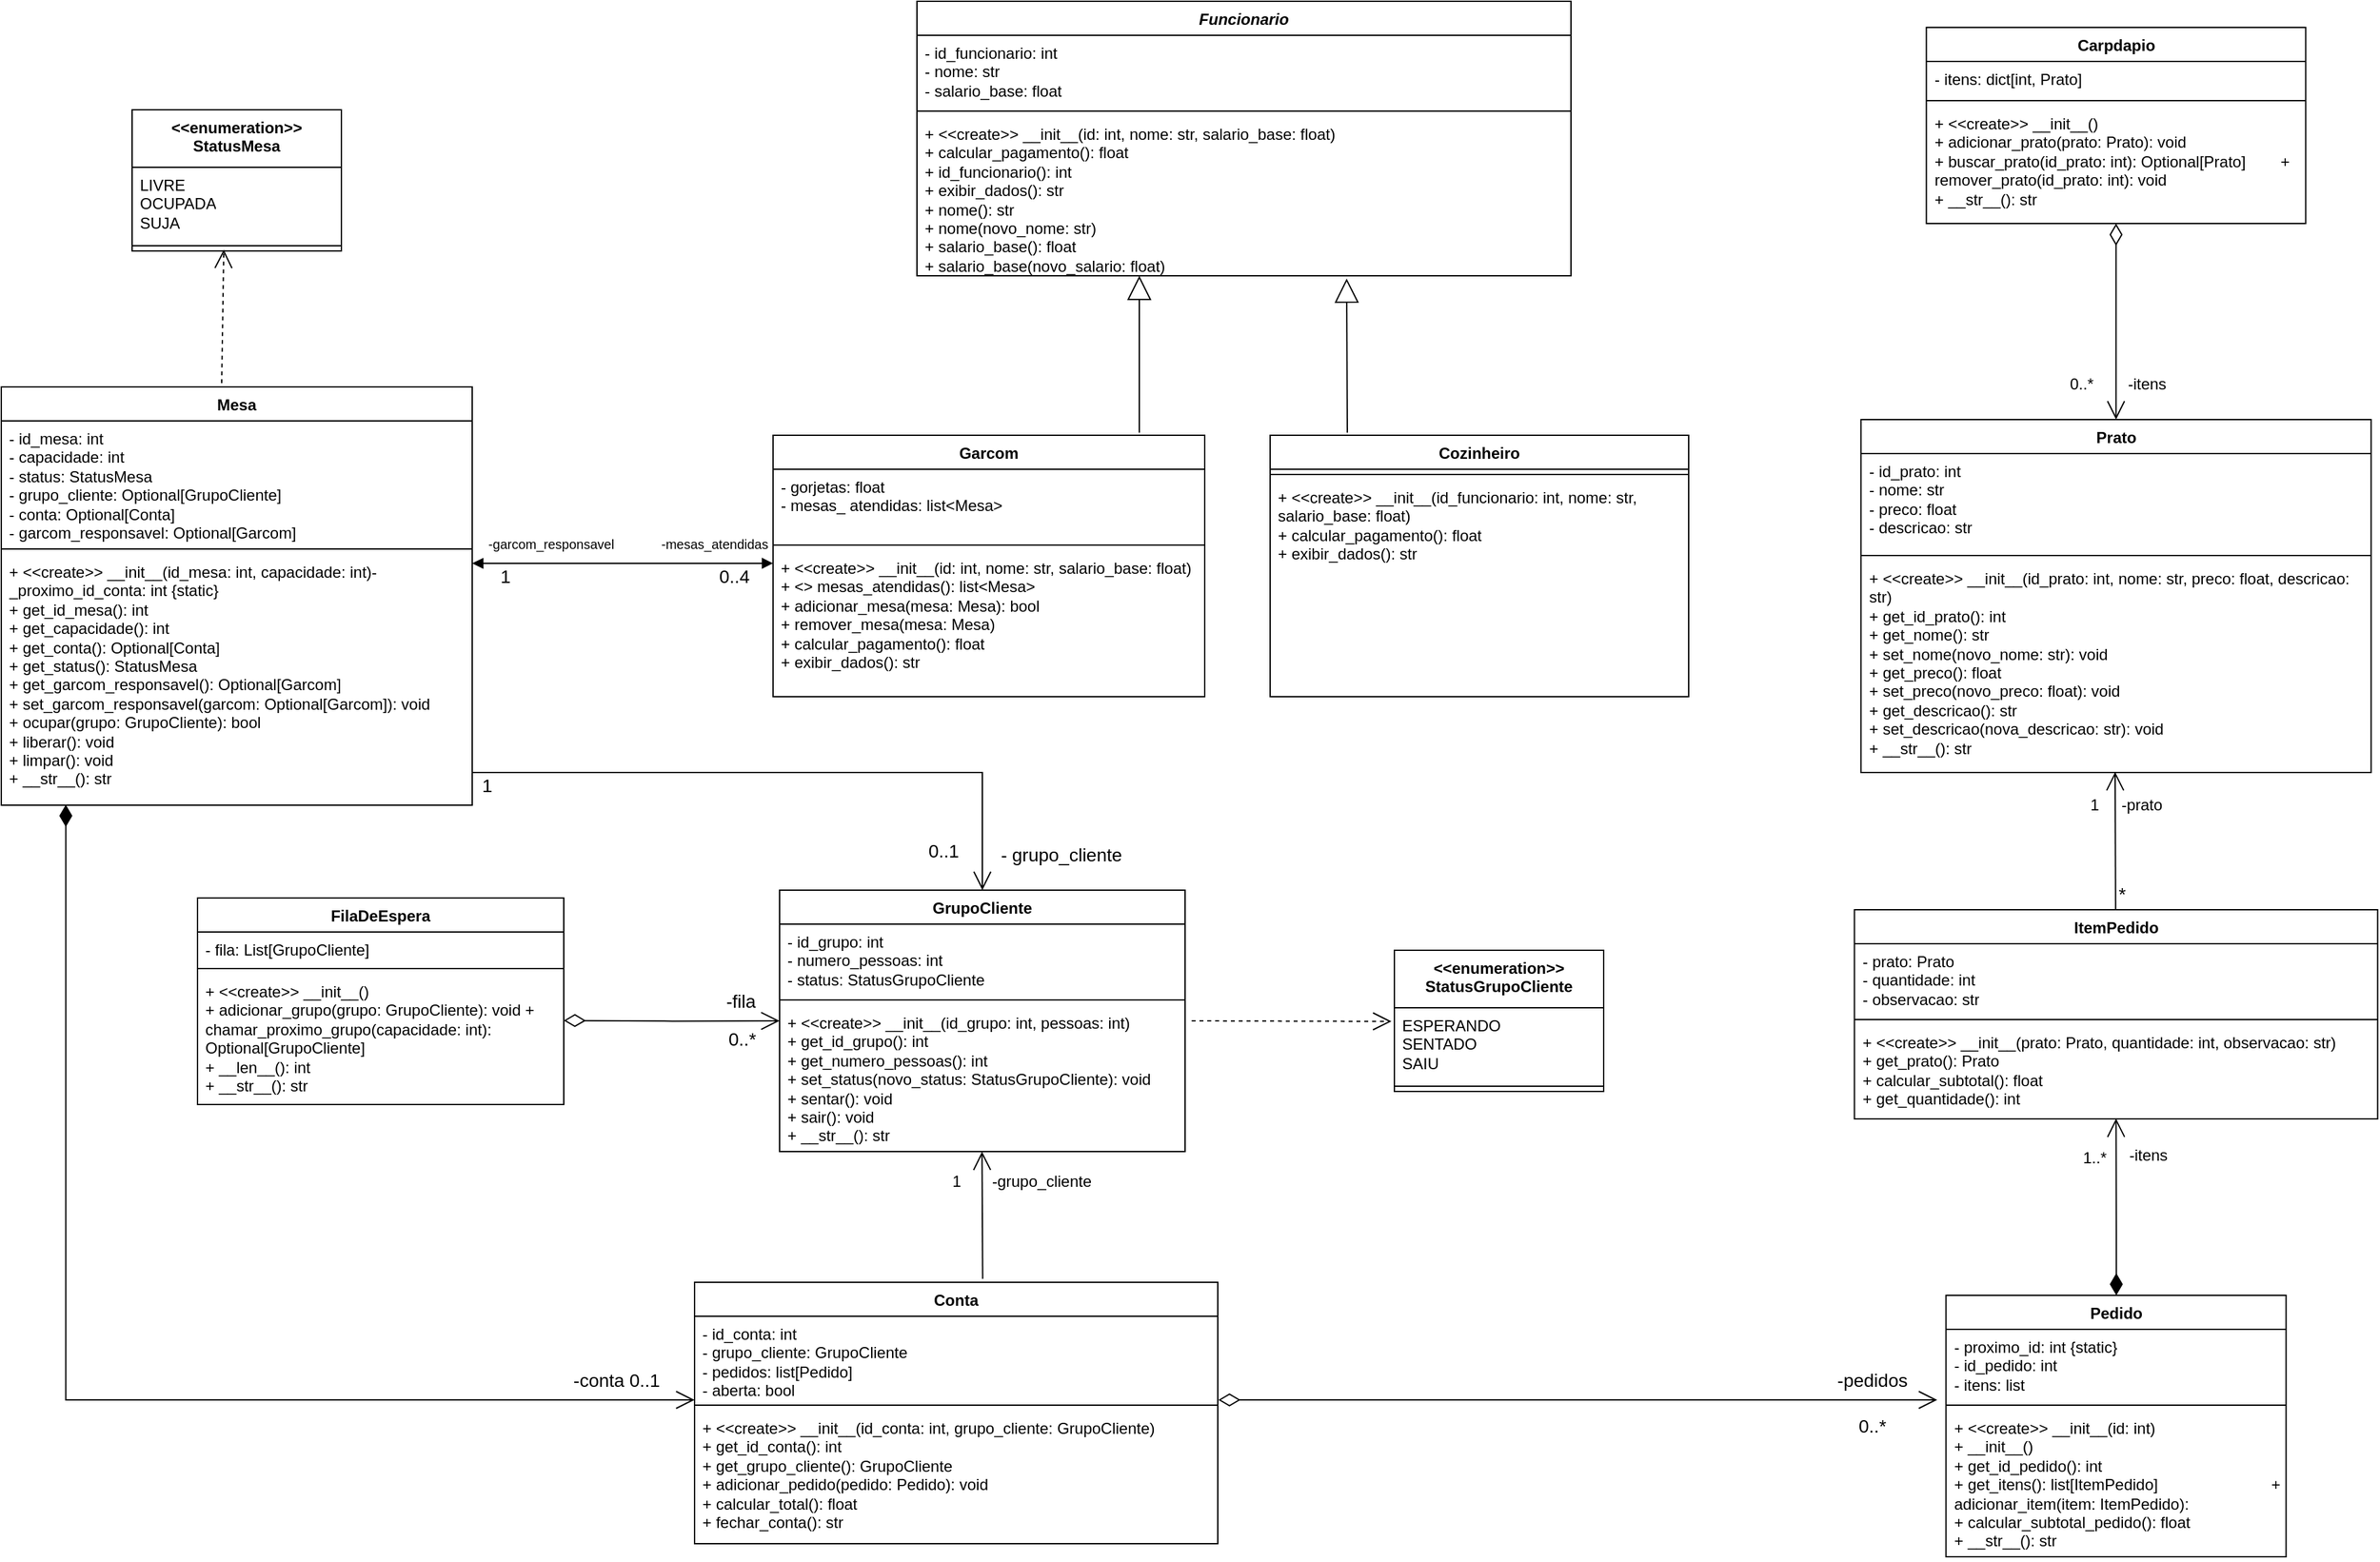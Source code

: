<mxfile version="28.2.2">
  <diagram name="Page-1" id="ksgq_e21O0RgzJ2246ls">
    <mxGraphModel grid="1" page="1" gridSize="10" guides="1" tooltips="1" connect="1" arrows="1" fold="1" pageScale="1" pageWidth="850" pageHeight="1100" math="0" shadow="0">
      <root>
        <mxCell id="0" />
        <mxCell id="1" parent="0" />
        <mxCell id="3e57D6IeS3Btrj79OkyP-5" value="Garcom" style="swimlane;fontStyle=1;align=center;verticalAlign=top;childLayout=stackLayout;horizontal=1;startSize=26;horizontalStack=0;resizeParent=1;resizeParentMax=0;resizeLast=0;collapsible=1;marginBottom=0;whiteSpace=wrap;html=1;" vertex="1" parent="1">
          <mxGeometry x="-220" y="-38" width="330" height="200" as="geometry" />
        </mxCell>
        <mxCell id="3e57D6IeS3Btrj79OkyP-6" value="&lt;div&gt;- gorjetas: float&lt;/div&gt;&lt;div&gt;- mesas_ atendidas: list&amp;lt;Mesa&amp;gt;&lt;/div&gt;" style="text;strokeColor=none;fillColor=none;align=left;verticalAlign=top;spacingLeft=4;spacingRight=4;overflow=hidden;rotatable=0;points=[[0,0.5],[1,0.5]];portConstraint=eastwest;whiteSpace=wrap;html=1;" vertex="1" parent="3e57D6IeS3Btrj79OkyP-5">
          <mxGeometry y="26" width="330" height="54" as="geometry" />
        </mxCell>
        <mxCell id="3e57D6IeS3Btrj79OkyP-7" value="" style="line;strokeWidth=1;fillColor=none;align=left;verticalAlign=middle;spacingTop=-1;spacingLeft=3;spacingRight=3;rotatable=0;labelPosition=right;points=[];portConstraint=eastwest;strokeColor=inherit;" vertex="1" parent="3e57D6IeS3Btrj79OkyP-5">
          <mxGeometry y="80" width="330" height="8" as="geometry" />
        </mxCell>
        <mxCell id="3e57D6IeS3Btrj79OkyP-8" value="&lt;div&gt;+ &amp;lt;&amp;lt;create&amp;gt;&amp;gt; __init__(id: int, nome: str, salario_base: float)&lt;/div&gt;&lt;div&gt;+ &amp;lt;&amp;gt; mesas_atendidas(): list&amp;lt;Mesa&amp;gt;&lt;/div&gt;&lt;div&gt;+ adicionar_mesa(mesa: Mesa): bool&lt;/div&gt;&lt;div&gt;+ remover_mesa(mesa: Mesa)&lt;/div&gt;&lt;div&gt;+ calcular_pagamento(): float&amp;nbsp;&lt;/div&gt;&lt;div&gt;+ exibir_dados(): str&lt;/div&gt;&lt;div&gt;&lt;br&gt;&lt;br&gt;&lt;/div&gt;" style="text;strokeColor=none;fillColor=none;align=left;verticalAlign=top;spacingLeft=4;spacingRight=4;overflow=hidden;rotatable=0;points=[[0,0.5],[1,0.5]];portConstraint=eastwest;whiteSpace=wrap;html=1;" vertex="1" parent="3e57D6IeS3Btrj79OkyP-5">
          <mxGeometry y="88" width="330" height="112" as="geometry" />
        </mxCell>
        <mxCell id="3e57D6IeS3Btrj79OkyP-25" value="ItemPedido" style="swimlane;fontStyle=1;align=center;verticalAlign=top;childLayout=stackLayout;horizontal=1;startSize=26;horizontalStack=0;resizeParent=1;resizeParentMax=0;resizeLast=0;collapsible=1;marginBottom=0;whiteSpace=wrap;html=1;" vertex="1" parent="1">
          <mxGeometry x="606.71" y="325" width="400" height="160" as="geometry" />
        </mxCell>
        <mxCell id="3e57D6IeS3Btrj79OkyP-26" value="&lt;div&gt;- prato: Prato&lt;/div&gt;&lt;div&gt;- quantidade: int&lt;/div&gt;&lt;div&gt;- observacao: str&lt;/div&gt;" style="text;strokeColor=none;fillColor=none;align=left;verticalAlign=top;spacingLeft=4;spacingRight=4;overflow=hidden;rotatable=0;points=[[0,0.5],[1,0.5]];portConstraint=eastwest;whiteSpace=wrap;html=1;" vertex="1" parent="3e57D6IeS3Btrj79OkyP-25">
          <mxGeometry y="26" width="400" height="54" as="geometry" />
        </mxCell>
        <mxCell id="3e57D6IeS3Btrj79OkyP-27" value="" style="line;strokeWidth=1;fillColor=none;align=left;verticalAlign=middle;spacingTop=-1;spacingLeft=3;spacingRight=3;rotatable=0;labelPosition=right;points=[];portConstraint=eastwest;strokeColor=inherit;" vertex="1" parent="3e57D6IeS3Btrj79OkyP-25">
          <mxGeometry y="80" width="400" height="8" as="geometry" />
        </mxCell>
        <mxCell id="3e57D6IeS3Btrj79OkyP-28" value="&lt;div&gt;+ &amp;lt;&amp;lt;create&amp;gt;&amp;gt; __init__(prato: Prato, quantidade: int, observacao: str)&lt;/div&gt;&lt;div&gt;+ get_prato(): Prato&amp;nbsp;&lt;/div&gt;&lt;div&gt;+ calcular_subtotal(): float&amp;nbsp;&lt;/div&gt;&lt;div&gt;+ get_quantidade(): int&amp;nbsp;&lt;/div&gt;" style="text;strokeColor=none;fillColor=none;align=left;verticalAlign=top;spacingLeft=4;spacingRight=4;overflow=hidden;rotatable=0;points=[[0,0.5],[1,0.5]];portConstraint=eastwest;whiteSpace=wrap;html=1;" vertex="1" parent="3e57D6IeS3Btrj79OkyP-25">
          <mxGeometry y="88" width="400" height="72" as="geometry" />
        </mxCell>
        <mxCell id="3e57D6IeS3Btrj79OkyP-38" value="Mesa" style="swimlane;fontStyle=1;align=center;verticalAlign=top;childLayout=stackLayout;horizontal=1;startSize=26;horizontalStack=0;resizeParent=1;resizeParentMax=0;resizeLast=0;collapsible=1;marginBottom=0;whiteSpace=wrap;html=1;" vertex="1" parent="1">
          <mxGeometry x="-810" y="-75" width="360" height="320" as="geometry" />
        </mxCell>
        <mxCell id="3e57D6IeS3Btrj79OkyP-39" value="&lt;div&gt;- id_mesa: int&amp;nbsp; &amp;nbsp; &amp;nbsp; &amp;nbsp; &amp;nbsp; &amp;nbsp; &amp;nbsp; &amp;nbsp; &amp;nbsp; &amp;nbsp; &amp;nbsp; &amp;nbsp; &amp;nbsp; &amp;nbsp; &amp;nbsp; &amp;nbsp; &amp;nbsp; &amp;nbsp; &amp;nbsp; &amp;nbsp; &amp;nbsp; &amp;nbsp;&lt;/div&gt;&lt;div&gt;- capacidade: int&lt;/div&gt;&lt;div&gt;- status: StatusMesa&lt;/div&gt;&lt;div&gt;- grupo_cliente: Optional[GrupoCliente]&lt;/div&gt;&lt;div&gt;- conta: Optional[Conta]&lt;/div&gt;&lt;div&gt;- garcom_responsavel: Optional[Garcom]&lt;/div&gt;" style="text;strokeColor=none;fillColor=none;align=left;verticalAlign=top;spacingLeft=4;spacingRight=4;overflow=hidden;rotatable=0;points=[[0,0.5],[1,0.5]];portConstraint=eastwest;whiteSpace=wrap;html=1;" vertex="1" parent="3e57D6IeS3Btrj79OkyP-38">
          <mxGeometry y="26" width="360" height="94" as="geometry" />
        </mxCell>
        <mxCell id="3e57D6IeS3Btrj79OkyP-40" value="" style="line;strokeWidth=1;fillColor=none;align=left;verticalAlign=middle;spacingTop=-1;spacingLeft=3;spacingRight=3;rotatable=0;labelPosition=right;points=[];portConstraint=eastwest;strokeColor=inherit;" vertex="1" parent="3e57D6IeS3Btrj79OkyP-38">
          <mxGeometry y="120" width="360" height="8" as="geometry" />
        </mxCell>
        <mxCell id="3e57D6IeS3Btrj79OkyP-41" value="&lt;div&gt;+ &amp;lt;&amp;lt;create&amp;gt;&amp;gt; __init__(id_mesa: int, capacidade: int)- _proximo_id_conta: int {static}&lt;/div&gt;+ get_id_mesa(): int&amp;nbsp; &amp;nbsp; &amp;nbsp; &amp;nbsp; &amp;nbsp; &amp;nbsp; &amp;nbsp; &amp;nbsp; &amp;nbsp; &amp;nbsp; &amp;nbsp; &amp;nbsp; &amp;nbsp; &amp;nbsp; &amp;nbsp; &amp;nbsp; &amp;nbsp; &amp;nbsp; &amp;nbsp; &amp;nbsp;&amp;nbsp;&lt;div&gt;+ get_capacidade(): int&amp;nbsp; &amp;nbsp; &amp;nbsp; &amp;nbsp; &amp;nbsp; &amp;nbsp; &amp;nbsp; &amp;nbsp; &amp;nbsp; &amp;nbsp; &amp;nbsp; &amp;nbsp; &amp;nbsp; &amp;nbsp; &amp;nbsp; &amp;nbsp; &amp;nbsp; &amp;nbsp; &amp;nbsp;&lt;/div&gt;&lt;div&gt;+ get_conta(): Optional[Conta]&amp;nbsp; &amp;nbsp; &amp;nbsp; &amp;nbsp; &amp;nbsp; &amp;nbsp; &amp;nbsp; &amp;nbsp; &amp;nbsp; &amp;nbsp; &amp;nbsp; &amp;nbsp; &amp;nbsp; &amp;nbsp; &amp;nbsp;&amp;nbsp;&lt;/div&gt;+ get_status(): StatusMesa&amp;nbsp; &amp;nbsp; &amp;nbsp; &amp;nbsp; &amp;nbsp; &amp;nbsp; &amp;nbsp; &amp;nbsp; &amp;nbsp; &amp;nbsp; &amp;nbsp; &amp;nbsp; &amp;nbsp; &amp;nbsp; &amp;nbsp; &amp;nbsp; &amp;nbsp;&amp;nbsp;&lt;br&gt;+ get_garcom_responsavel(): Optional[Garcom]&amp;nbsp; &amp;nbsp; &amp;nbsp; &amp;nbsp;&lt;br&gt;+ set_garcom_responsavel(garcom: Optional[Garcom]): void&amp;nbsp;&amp;nbsp;&lt;br&gt;+ ocupar(grupo: GrupoCliente): bool&amp;nbsp; &amp;nbsp; &amp;nbsp; &amp;nbsp; &amp;nbsp; &amp;nbsp; &amp;nbsp; &amp;nbsp; &amp;nbsp; &amp;nbsp; &amp;nbsp; &amp;nbsp; &amp;nbsp;&lt;br&gt;+ liberar(): void&amp;nbsp; &amp;nbsp; &amp;nbsp; &amp;nbsp; &amp;nbsp; &amp;nbsp; &amp;nbsp; &amp;nbsp; &amp;nbsp; &amp;nbsp; &amp;nbsp; &amp;nbsp; &amp;nbsp; &amp;nbsp; &amp;nbsp; &amp;nbsp; &amp;nbsp; &amp;nbsp; &amp;nbsp; &amp;nbsp; &amp;nbsp; &amp;nbsp;&lt;br&gt;+ limpar(): void&amp;nbsp; &amp;nbsp; &amp;nbsp; &amp;nbsp; &amp;nbsp; &amp;nbsp; &amp;nbsp; &amp;nbsp; &amp;nbsp; &amp;nbsp; &amp;nbsp; &amp;nbsp; &amp;nbsp; &amp;nbsp; &amp;nbsp; &amp;nbsp; &amp;nbsp; &amp;nbsp; &amp;nbsp; &amp;nbsp; &amp;nbsp; &amp;nbsp;&amp;nbsp;&lt;br&gt;+ __str__(): str &lt;div&gt;&lt;br&gt;&lt;/div&gt;" style="text;strokeColor=none;fillColor=none;align=left;verticalAlign=top;spacingLeft=4;spacingRight=4;overflow=hidden;rotatable=0;points=[[0,0.5],[1,0.5]];portConstraint=eastwest;whiteSpace=wrap;html=1;" vertex="1" parent="3e57D6IeS3Btrj79OkyP-38">
          <mxGeometry y="128" width="360" height="192" as="geometry" />
        </mxCell>
        <mxCell id="3e57D6IeS3Btrj79OkyP-42" value="Cozinheiro" style="swimlane;fontStyle=1;align=center;verticalAlign=top;childLayout=stackLayout;horizontal=1;startSize=26;horizontalStack=0;resizeParent=1;resizeParentMax=0;resizeLast=0;collapsible=1;marginBottom=0;whiteSpace=wrap;html=1;" vertex="1" parent="1">
          <mxGeometry x="160" y="-38" width="320" height="200" as="geometry" />
        </mxCell>
        <mxCell id="3e57D6IeS3Btrj79OkyP-44" value="" style="line;strokeWidth=1;fillColor=none;align=left;verticalAlign=middle;spacingTop=-1;spacingLeft=3;spacingRight=3;rotatable=0;labelPosition=right;points=[];portConstraint=eastwest;strokeColor=inherit;" vertex="1" parent="3e57D6IeS3Btrj79OkyP-42">
          <mxGeometry y="26" width="320" height="8" as="geometry" />
        </mxCell>
        <mxCell id="3e57D6IeS3Btrj79OkyP-45" value="&lt;div&gt;+ &amp;lt;&amp;lt;create&amp;gt;&amp;gt; __init__(id_funcionario: int, nome: str, salario_base: float)&lt;/div&gt;&lt;div&gt;+ calcular_pagamento(): float&lt;/div&gt;&lt;div&gt;+ exibir_dados(): str&lt;/div&gt;" style="text;strokeColor=none;fillColor=none;align=left;verticalAlign=top;spacingLeft=4;spacingRight=4;overflow=hidden;rotatable=0;points=[[0,0.5],[1,0.5]];portConstraint=eastwest;whiteSpace=wrap;html=1;" vertex="1" parent="3e57D6IeS3Btrj79OkyP-42">
          <mxGeometry y="34" width="320" height="166" as="geometry" />
        </mxCell>
        <mxCell id="3e57D6IeS3Btrj79OkyP-46" value="&lt;i&gt;Funcionario&lt;/i&gt;" style="swimlane;fontStyle=1;align=center;verticalAlign=top;childLayout=stackLayout;horizontal=1;startSize=26;horizontalStack=0;resizeParent=1;resizeParentMax=0;resizeLast=0;collapsible=1;marginBottom=0;whiteSpace=wrap;html=1;" vertex="1" parent="1">
          <mxGeometry x="-110" y="-370" width="500" height="210" as="geometry" />
        </mxCell>
        <mxCell id="3e57D6IeS3Btrj79OkyP-47" value="&lt;div&gt;- id_funcionario: int&lt;/div&gt;&lt;div&gt;- nome: str&lt;/div&gt;&lt;div&gt;- salario_base: float&lt;/div&gt;" style="text;strokeColor=none;fillColor=none;align=left;verticalAlign=top;spacingLeft=4;spacingRight=4;overflow=hidden;rotatable=0;points=[[0,0.5],[1,0.5]];portConstraint=eastwest;whiteSpace=wrap;html=1;" vertex="1" parent="3e57D6IeS3Btrj79OkyP-46">
          <mxGeometry y="26" width="500" height="54" as="geometry" />
        </mxCell>
        <mxCell id="3e57D6IeS3Btrj79OkyP-48" value="" style="line;strokeWidth=1;fillColor=none;align=left;verticalAlign=middle;spacingTop=-1;spacingLeft=3;spacingRight=3;rotatable=0;labelPosition=right;points=[];portConstraint=eastwest;strokeColor=inherit;" vertex="1" parent="3e57D6IeS3Btrj79OkyP-46">
          <mxGeometry y="80" width="500" height="8" as="geometry" />
        </mxCell>
        <mxCell id="3e57D6IeS3Btrj79OkyP-49" value="&lt;div&gt;+ &amp;lt;&amp;lt;create&amp;gt;&amp;gt; __init__(id: int, nome: str, salario_base: float)&lt;/div&gt;&lt;div&gt;+ calcular_pagamento(): float&lt;/div&gt;&lt;div&gt;+ id_funcionario(): int&lt;/div&gt;&lt;div&gt;+ exibir_dados(): str&lt;/div&gt;&lt;div&gt;+ nome(): str&lt;/div&gt;&lt;div&gt;+ nome(novo_nome: str)&lt;/div&gt;&lt;div&gt;+ salario_base(): float&lt;/div&gt;&lt;div&gt;+ salario_base(novo_salario: float)&lt;/div&gt;&lt;div&gt;&lt;br&gt;&lt;/div&gt;&lt;div&gt;&lt;br&gt;&lt;/div&gt;&lt;div&gt;&lt;br&gt;&lt;/div&gt;" style="text;strokeColor=none;fillColor=none;align=left;verticalAlign=top;spacingLeft=4;spacingRight=4;overflow=hidden;rotatable=0;points=[[0,0.5],[1,0.5]];portConstraint=eastwest;whiteSpace=wrap;html=1;" vertex="1" parent="3e57D6IeS3Btrj79OkyP-46">
          <mxGeometry y="88" width="500" height="122" as="geometry" />
        </mxCell>
        <mxCell id="3e57D6IeS3Btrj79OkyP-50" value="" style="endArrow=block;endSize=16;endFill=0;html=1;rounded=0;entryX=0.34;entryY=1;entryDx=0;entryDy=0;entryPerimeter=0;" edge="1" parent="1" target="3e57D6IeS3Btrj79OkyP-49">
          <mxGeometry width="160" relative="1" as="geometry">
            <mxPoint x="60" y="-40" as="sourcePoint" />
            <mxPoint x="180" y="-90" as="targetPoint" />
            <Array as="points" />
          </mxGeometry>
        </mxCell>
        <mxCell id="3e57D6IeS3Btrj79OkyP-52" value="" style="endArrow=block;endSize=16;endFill=0;html=1;rounded=0;entryX=0.657;entryY=1.017;entryDx=0;entryDy=0;entryPerimeter=0;" edge="1" parent="1" target="3e57D6IeS3Btrj79OkyP-49">
          <mxGeometry width="160" relative="1" as="geometry">
            <mxPoint x="219" y="-40" as="sourcePoint" />
            <mxPoint x="220" y="-150.0" as="targetPoint" />
          </mxGeometry>
        </mxCell>
        <mxCell id="ffVcCoAmGyAWJJrPgzNr-1" value="Carpdapio" style="swimlane;fontStyle=1;align=center;verticalAlign=top;childLayout=stackLayout;horizontal=1;startSize=26;horizontalStack=0;resizeParent=1;resizeParentMax=0;resizeLast=0;collapsible=1;marginBottom=0;whiteSpace=wrap;html=1;" vertex="1" parent="1">
          <mxGeometry x="661.71" y="-350" width="290" height="150" as="geometry" />
        </mxCell>
        <mxCell id="ffVcCoAmGyAWJJrPgzNr-2" value="-&amp;nbsp;itens: dict[int, Prato]" style="text;strokeColor=none;fillColor=none;align=left;verticalAlign=top;spacingLeft=4;spacingRight=4;overflow=hidden;rotatable=0;points=[[0,0.5],[1,0.5]];portConstraint=eastwest;whiteSpace=wrap;html=1;" vertex="1" parent="ffVcCoAmGyAWJJrPgzNr-1">
          <mxGeometry y="26" width="290" height="26" as="geometry" />
        </mxCell>
        <mxCell id="ffVcCoAmGyAWJJrPgzNr-3" value="" style="line;strokeWidth=1;fillColor=none;align=left;verticalAlign=middle;spacingTop=-1;spacingLeft=3;spacingRight=3;rotatable=0;labelPosition=right;points=[];portConstraint=eastwest;strokeColor=inherit;" vertex="1" parent="ffVcCoAmGyAWJJrPgzNr-1">
          <mxGeometry y="52" width="290" height="8" as="geometry" />
        </mxCell>
        <mxCell id="ffVcCoAmGyAWJJrPgzNr-4" value="&lt;div&gt;+ &amp;lt;&amp;lt;create&amp;gt;&amp;gt; __init__()&amp;nbsp;&lt;/div&gt;&lt;div&gt;+ adicionar_prato(prato: Prato): void&lt;/div&gt;&lt;div&gt;+ buscar_prato(id_prato: int): Optional[Prato]&amp;nbsp; &amp;nbsp; &amp;nbsp; &amp;nbsp; + remover_prato(id_prato: int): void&lt;/div&gt;&lt;div&gt;+ __str__(): str&lt;/div&gt;" style="text;strokeColor=none;fillColor=none;align=left;verticalAlign=top;spacingLeft=4;spacingRight=4;overflow=hidden;rotatable=0;points=[[0,0.5],[1,0.5]];portConstraint=eastwest;whiteSpace=wrap;html=1;" vertex="1" parent="ffVcCoAmGyAWJJrPgzNr-1">
          <mxGeometry y="60" width="290" height="90" as="geometry" />
        </mxCell>
        <mxCell id="c-ORk0PzQld6OX2D3ZMl-5" value="FilaDeEspera" style="swimlane;fontStyle=1;align=center;verticalAlign=top;childLayout=stackLayout;horizontal=1;startSize=26;horizontalStack=0;resizeParent=1;resizeParentMax=0;resizeLast=0;collapsible=1;marginBottom=0;whiteSpace=wrap;html=1;" vertex="1" parent="1">
          <mxGeometry x="-660" y="316" width="280" height="158" as="geometry" />
        </mxCell>
        <mxCell id="c-ORk0PzQld6OX2D3ZMl-6" value="&lt;div&gt;-&amp;nbsp;fila: List[GrupoCliente]&lt;/div&gt;" style="text;strokeColor=none;fillColor=none;align=left;verticalAlign=top;spacingLeft=4;spacingRight=4;overflow=hidden;rotatable=0;points=[[0,0.5],[1,0.5]];portConstraint=eastwest;whiteSpace=wrap;html=1;" vertex="1" parent="c-ORk0PzQld6OX2D3ZMl-5">
          <mxGeometry y="26" width="280" height="24" as="geometry" />
        </mxCell>
        <mxCell id="c-ORk0PzQld6OX2D3ZMl-7" value="" style="line;strokeWidth=1;fillColor=none;align=left;verticalAlign=middle;spacingTop=-1;spacingLeft=3;spacingRight=3;rotatable=0;labelPosition=right;points=[];portConstraint=eastwest;strokeColor=inherit;" vertex="1" parent="c-ORk0PzQld6OX2D3ZMl-5">
          <mxGeometry y="50" width="280" height="8" as="geometry" />
        </mxCell>
        <mxCell id="c-ORk0PzQld6OX2D3ZMl-8" value="&lt;div&gt;+ &amp;lt;&amp;lt;create&amp;gt;&amp;gt; __init__()&amp;nbsp;&lt;/div&gt;&lt;div&gt;+ adicionar_grupo(grupo: GrupoCliente): void + chamar_proximo_grupo(capacidade: int): Optional[GrupoCliente]&lt;/div&gt;&lt;div&gt;+ __len__(): int&lt;/div&gt;&lt;div&gt;+ __str__(): str&lt;/div&gt;" style="text;strokeColor=none;fillColor=none;align=left;verticalAlign=top;spacingLeft=4;spacingRight=4;overflow=hidden;rotatable=0;points=[[0,0.5],[1,0.5]];portConstraint=eastwest;whiteSpace=wrap;html=1;" vertex="1" parent="c-ORk0PzQld6OX2D3ZMl-5">
          <mxGeometry y="58" width="280" height="100" as="geometry" />
        </mxCell>
        <mxCell id="c-ORk0PzQld6OX2D3ZMl-10" value="&lt;div&gt;Prato&lt;/div&gt;&lt;div&gt;&lt;br&gt;&lt;/div&gt;" style="swimlane;fontStyle=1;align=center;verticalAlign=top;childLayout=stackLayout;horizontal=1;startSize=26;horizontalStack=0;resizeParent=1;resizeParentMax=0;resizeLast=0;collapsible=1;marginBottom=0;whiteSpace=wrap;html=1;" vertex="1" parent="1">
          <mxGeometry x="611.71" y="-50" width="390" height="270" as="geometry" />
        </mxCell>
        <mxCell id="c-ORk0PzQld6OX2D3ZMl-11" value="- id_prato: int&lt;br/&gt;- nome: str&lt;br/&gt;- preco: float&lt;br/&gt;- descricao: str" style="text;strokeColor=none;fillColor=none;align=left;verticalAlign=top;spacingLeft=4;spacingRight=4;overflow=hidden;rotatable=0;points=[[0,0.5],[1,0.5]];portConstraint=eastwest;whiteSpace=wrap;html=1;" vertex="1" parent="c-ORk0PzQld6OX2D3ZMl-10">
          <mxGeometry y="26" width="390" height="74" as="geometry" />
        </mxCell>
        <mxCell id="c-ORk0PzQld6OX2D3ZMl-12" value="" style="line;strokeWidth=1;fillColor=none;align=left;verticalAlign=middle;spacingTop=-1;spacingLeft=3;spacingRight=3;rotatable=0;labelPosition=right;points=[];portConstraint=eastwest;strokeColor=inherit;" vertex="1" parent="c-ORk0PzQld6OX2D3ZMl-10">
          <mxGeometry y="100" width="390" height="8" as="geometry" />
        </mxCell>
        <mxCell id="c-ORk0PzQld6OX2D3ZMl-13" value="&lt;div&gt;+ &amp;lt;&amp;lt;create&amp;gt;&amp;gt; __init__(id_prato: int, nome: str, preco: float, descricao: str)&lt;/div&gt;&lt;div&gt;+&amp;nbsp;get_id_prato(): int&lt;/div&gt;+ get_nome(): str&lt;br&gt;+ set_nome(novo_nome: str): void&lt;br&gt;+ get_preco(): float&lt;br&gt;&lt;div&gt;+ set_preco(novo_preco: float): void&lt;/div&gt;&lt;div&gt;+ get_descricao(): str&lt;/div&gt;&lt;div&gt;+ set_descricao(nova_descricao: str): void&lt;/div&gt;&lt;div&gt;+ __str__(): str&lt;/div&gt;&lt;div&gt;&lt;br&gt;&lt;/div&gt;" style="text;strokeColor=none;fillColor=none;align=left;verticalAlign=top;spacingLeft=4;spacingRight=4;overflow=hidden;rotatable=0;points=[[0,0.5],[1,0.5]];portConstraint=eastwest;whiteSpace=wrap;html=1;" vertex="1" parent="c-ORk0PzQld6OX2D3ZMl-10">
          <mxGeometry y="108" width="390" height="162" as="geometry" />
        </mxCell>
        <mxCell id="c-ORk0PzQld6OX2D3ZMl-15" value="" style="endArrow=block;startArrow=block;endFill=1;startFill=1;html=1;rounded=0;exitX=1;exitY=0.12;exitDx=0;exitDy=0;exitPerimeter=0;entryX=0;entryY=0.089;entryDx=0;entryDy=0;entryPerimeter=0;" edge="1" parent="1" target="3e57D6IeS3Btrj79OkyP-8">
          <mxGeometry width="160" relative="1" as="geometry">
            <mxPoint x="-450.0" y="60.0" as="sourcePoint" />
            <mxPoint x="-222.31" y="78.16" as="targetPoint" />
          </mxGeometry>
        </mxCell>
        <mxCell id="c-ORk0PzQld6OX2D3ZMl-16" value="&lt;font style=&quot;font-size: 14px;&quot;&gt;0..4&lt;/font&gt;" style="edgeLabel;html=1;align=center;verticalAlign=middle;resizable=0;points=[];" connectable="0" vertex="1" parent="c-ORk0PzQld6OX2D3ZMl-15">
          <mxGeometry x="-0.751" y="-4" relative="1" as="geometry">
            <mxPoint x="171" y="6" as="offset" />
          </mxGeometry>
        </mxCell>
        <mxCell id="zmYv8G04ew4jA6_hHIKC-37" value="&lt;font style=&quot;font-size: 14px;&quot;&gt;1&lt;/font&gt;" style="edgeLabel;html=1;align=center;verticalAlign=middle;resizable=0;points=[];" connectable="0" vertex="1" parent="c-ORk0PzQld6OX2D3ZMl-15">
          <mxGeometry x="-0.793" y="1" relative="1" as="geometry">
            <mxPoint x="1" y="11" as="offset" />
          </mxGeometry>
        </mxCell>
        <mxCell id="c-ORk0PzQld6OX2D3ZMl-19" value="GrupoCliente" style="swimlane;fontStyle=1;align=center;verticalAlign=top;childLayout=stackLayout;horizontal=1;startSize=26;horizontalStack=0;resizeParent=1;resizeParentMax=0;resizeLast=0;collapsible=1;marginBottom=0;whiteSpace=wrap;html=1;" vertex="1" parent="1">
          <mxGeometry x="-215" y="310" width="310" height="200" as="geometry" />
        </mxCell>
        <mxCell id="c-ORk0PzQld6OX2D3ZMl-20" value="&lt;div&gt;- id_grupo: int&amp;nbsp;&lt;/div&gt;&lt;div&gt;- numero_pessoas: int&lt;br&gt;- status: StatusGrupoCliente&lt;/div&gt;" style="text;strokeColor=none;fillColor=none;align=left;verticalAlign=top;spacingLeft=4;spacingRight=4;overflow=hidden;rotatable=0;points=[[0,0.5],[1,0.5]];portConstraint=eastwest;whiteSpace=wrap;html=1;" vertex="1" parent="c-ORk0PzQld6OX2D3ZMl-19">
          <mxGeometry y="26" width="310" height="54" as="geometry" />
        </mxCell>
        <mxCell id="c-ORk0PzQld6OX2D3ZMl-21" value="" style="line;strokeWidth=1;fillColor=none;align=left;verticalAlign=middle;spacingTop=-1;spacingLeft=3;spacingRight=3;rotatable=0;labelPosition=right;points=[];portConstraint=eastwest;strokeColor=inherit;" vertex="1" parent="c-ORk0PzQld6OX2D3ZMl-19">
          <mxGeometry y="80" width="310" height="8" as="geometry" />
        </mxCell>
        <mxCell id="c-ORk0PzQld6OX2D3ZMl-22" value="&lt;div&gt;+ &amp;lt;&amp;lt;create&amp;gt;&amp;gt; __init__(id_grupo: int, pessoas: int)&amp;nbsp;&lt;/div&gt;&lt;div&gt;+ get_id_grupo(): int&lt;/div&gt;&lt;div&gt;+ get_numero_pessoas(): int&lt;/div&gt;&lt;div&gt;+ set_status(novo_status: StatusGrupoCliente): void&lt;/div&gt;&lt;div&gt;+ sentar(): void&lt;/div&gt;&lt;div&gt;+ sair(): void&lt;/div&gt;&lt;div&gt;+ __str__(): str&lt;/div&gt;" style="text;strokeColor=none;fillColor=none;align=left;verticalAlign=top;spacingLeft=4;spacingRight=4;overflow=hidden;rotatable=0;points=[[0,0.5],[1,0.5]];portConstraint=eastwest;whiteSpace=wrap;html=1;" vertex="1" parent="c-ORk0PzQld6OX2D3ZMl-19">
          <mxGeometry y="88" width="310" height="112" as="geometry" />
        </mxCell>
        <mxCell id="c-ORk0PzQld6OX2D3ZMl-25" value="Pedido" style="swimlane;fontStyle=1;align=center;verticalAlign=top;childLayout=stackLayout;horizontal=1;startSize=26;horizontalStack=0;resizeParent=1;resizeParentMax=0;resizeLast=0;collapsible=1;marginBottom=0;whiteSpace=wrap;html=1;" vertex="1" parent="1">
          <mxGeometry x="676.71" y="620" width="260" height="200" as="geometry" />
        </mxCell>
        <mxCell id="c-ORk0PzQld6OX2D3ZMl-26" value="&lt;div&gt;&lt;div&gt;- proximo_id: int {static}&lt;/div&gt;&lt;/div&gt;&lt;div&gt;- id_pedido: int&amp;nbsp;&lt;/div&gt;&lt;div&gt;- itens: list&lt;/div&gt;" style="text;strokeColor=none;fillColor=none;align=left;verticalAlign=top;spacingLeft=4;spacingRight=4;overflow=hidden;rotatable=0;points=[[0,0.5],[1,0.5]];portConstraint=eastwest;whiteSpace=wrap;html=1;" vertex="1" parent="c-ORk0PzQld6OX2D3ZMl-25">
          <mxGeometry y="26" width="260" height="54" as="geometry" />
        </mxCell>
        <mxCell id="c-ORk0PzQld6OX2D3ZMl-27" value="" style="line;strokeWidth=1;fillColor=none;align=left;verticalAlign=middle;spacingTop=-1;spacingLeft=3;spacingRight=3;rotatable=0;labelPosition=right;points=[];portConstraint=eastwest;strokeColor=inherit;" vertex="1" parent="c-ORk0PzQld6OX2D3ZMl-25">
          <mxGeometry y="80" width="260" height="8" as="geometry" />
        </mxCell>
        <mxCell id="c-ORk0PzQld6OX2D3ZMl-28" value="&lt;div&gt;+ &amp;lt;&amp;lt;create&amp;gt;&amp;gt; __init__(id: int)&lt;/div&gt;&lt;div&gt;+ __init__()&amp;nbsp;&lt;/div&gt;&lt;div&gt;+ get_id_pedido(): int&amp;nbsp; &amp;nbsp; &amp;nbsp; &amp;nbsp; &amp;nbsp; &amp;nbsp; &amp;nbsp; &amp;nbsp; &amp;nbsp; &amp;nbsp; &amp;nbsp; &amp;nbsp; &amp;nbsp; &amp;nbsp; &amp;nbsp; &amp;nbsp; &amp;nbsp; &amp;nbsp; &amp;nbsp;&amp;nbsp;&lt;/div&gt;&lt;div&gt;+ get_itens(): list[ItemPedido]&amp;nbsp; &amp;nbsp; &amp;nbsp; &amp;nbsp; &amp;nbsp; &amp;nbsp; &amp;nbsp; &amp;nbsp; &amp;nbsp; &amp;nbsp; &amp;nbsp; &amp;nbsp; &amp;nbsp; + adicionar_item(item: ItemPedido):&amp;nbsp;&lt;/div&gt;&lt;div&gt;+ calcular_subtotal_pedido(): float&lt;/div&gt;&lt;div&gt;+ __str__(): str&lt;/div&gt;" style="text;strokeColor=none;fillColor=none;align=left;verticalAlign=top;spacingLeft=4;spacingRight=4;overflow=hidden;rotatable=0;points=[[0,0.5],[1,0.5]];portConstraint=eastwest;whiteSpace=wrap;html=1;" vertex="1" parent="c-ORk0PzQld6OX2D3ZMl-25">
          <mxGeometry y="88" width="260" height="112" as="geometry" />
        </mxCell>
        <mxCell id="c-ORk0PzQld6OX2D3ZMl-32" value="Conta" style="swimlane;fontStyle=1;align=center;verticalAlign=top;childLayout=stackLayout;horizontal=1;startSize=26;horizontalStack=0;resizeParent=1;resizeParentMax=0;resizeLast=0;collapsible=1;marginBottom=0;whiteSpace=wrap;html=1;" vertex="1" parent="1">
          <mxGeometry x="-280" y="610" width="400" height="200" as="geometry" />
        </mxCell>
        <mxCell id="c-ORk0PzQld6OX2D3ZMl-33" value="&lt;div&gt;- id_conta: int&amp;nbsp;&lt;/div&gt;&lt;div&gt;- grupo_cliente: GrupoCliente&lt;/div&gt;&lt;div&gt;- pedidos: list[Pedido]&lt;/div&gt;&lt;div&gt;- aberta: bool&lt;/div&gt;" style="text;strokeColor=none;fillColor=none;align=left;verticalAlign=top;spacingLeft=4;spacingRight=4;overflow=hidden;rotatable=0;points=[[0,0.5],[1,0.5]];portConstraint=eastwest;whiteSpace=wrap;html=1;" vertex="1" parent="c-ORk0PzQld6OX2D3ZMl-32">
          <mxGeometry y="26" width="400" height="64" as="geometry" />
        </mxCell>
        <mxCell id="c-ORk0PzQld6OX2D3ZMl-34" value="" style="line;strokeWidth=1;fillColor=none;align=left;verticalAlign=middle;spacingTop=-1;spacingLeft=3;spacingRight=3;rotatable=0;labelPosition=right;points=[];portConstraint=eastwest;strokeColor=inherit;" vertex="1" parent="c-ORk0PzQld6OX2D3ZMl-32">
          <mxGeometry y="90" width="400" height="8" as="geometry" />
        </mxCell>
        <mxCell id="c-ORk0PzQld6OX2D3ZMl-35" value="&lt;div&gt;+ &amp;lt;&amp;lt;create&amp;gt;&amp;gt;&amp;nbsp;__init__(id_conta: int, grupo_cliente: GrupoCliente)&amp;nbsp;&lt;/div&gt;&lt;div&gt;+ get_id_conta(): int&lt;/div&gt;&lt;div&gt;+ get_grupo_cliente(): GrupoCliente&lt;/div&gt;&lt;div&gt;+ adicionar_pedido(pedido: Pedido): void&lt;/div&gt;&lt;div&gt;+ calcular_total(): float&lt;/div&gt;&lt;div&gt;+ fechar_conta(): str&lt;/div&gt;" style="text;strokeColor=none;fillColor=none;align=left;verticalAlign=top;spacingLeft=4;spacingRight=4;overflow=hidden;rotatable=0;points=[[0,0.5],[1,0.5]];portConstraint=eastwest;whiteSpace=wrap;html=1;" vertex="1" parent="c-ORk0PzQld6OX2D3ZMl-32">
          <mxGeometry y="98" width="400" height="102" as="geometry" />
        </mxCell>
        <mxCell id="c-ORk0PzQld6OX2D3ZMl-43" value="" style="endArrow=open;endFill=1;endSize=12;html=1;rounded=0;entryX=0.499;entryY=0.985;entryDx=0;entryDy=0;entryPerimeter=0;" edge="1" parent="1">
          <mxGeometry width="160" relative="1" as="geometry">
            <mxPoint x="806.39" y="325" as="sourcePoint" />
            <mxPoint x="806.0" y="219.57" as="targetPoint" />
          </mxGeometry>
        </mxCell>
        <mxCell id="zmYv8G04ew4jA6_hHIKC-10" value="" style="endArrow=open;html=1;endSize=12;startArrow=diamondThin;startSize=14;startFill=0;edgeStyle=orthogonalEdgeStyle;align=left;verticalAlign=bottom;rounded=0;entryX=0;entryY=0.5;entryDx=0;entryDy=0;" edge="1" parent="1" target="c-ORk0PzQld6OX2D3ZMl-19">
          <mxGeometry x="-1" y="3" relative="1" as="geometry">
            <mxPoint x="-380" y="409.74" as="sourcePoint" />
            <mxPoint x="-220" y="410" as="targetPoint" />
          </mxGeometry>
        </mxCell>
        <mxCell id="zmYv8G04ew4jA6_hHIKC-39" value="&lt;font style=&quot;font-size: 14px;&quot;&gt;0..*&lt;/font&gt;" style="edgeLabel;html=1;align=center;verticalAlign=middle;resizable=0;points=[];" connectable="0" vertex="1" parent="zmYv8G04ew4jA6_hHIKC-10">
          <mxGeometry x="0.7" y="1" relative="1" as="geometry">
            <mxPoint x="-5" y="15" as="offset" />
          </mxGeometry>
        </mxCell>
        <mxCell id="zmYv8G04ew4jA6_hHIKC-12" value="" style="endArrow=open;html=1;endSize=12;startArrow=diamondThin;startSize=14;startFill=0;edgeStyle=orthogonalEdgeStyle;align=left;verticalAlign=bottom;rounded=0;" edge="1" parent="1">
          <mxGeometry x="-1" y="3" relative="1" as="geometry">
            <mxPoint x="806.71" y="-200" as="sourcePoint" />
            <mxPoint x="806.71" y="-50" as="targetPoint" />
            <Array as="points">
              <mxPoint x="806.71" y="-58" />
            </Array>
          </mxGeometry>
        </mxCell>
        <mxCell id="zmYv8G04ew4jA6_hHIKC-15" value="" style="endArrow=open;endFill=1;endSize=12;html=1;rounded=0;exitX=0.48;exitY=-0.015;exitDx=0;exitDy=0;exitPerimeter=0;entryX=0.408;entryY=0.997;entryDx=0;entryDy=0;entryPerimeter=0;" edge="1" parent="1">
          <mxGeometry width="160" relative="1" as="geometry">
            <mxPoint x="-59.74" y="607.34" as="sourcePoint" />
            <mxPoint x="-60.26" y="510.004" as="targetPoint" />
          </mxGeometry>
        </mxCell>
        <mxCell id="zmYv8G04ew4jA6_hHIKC-16" value="" style="endArrow=open;html=1;endSize=12;startArrow=diamondThin;startSize=14;startFill=1;edgeStyle=orthogonalEdgeStyle;align=left;verticalAlign=bottom;rounded=0;exitX=0.5;exitY=0;exitDx=0;exitDy=0;entryX=0.437;entryY=0.996;entryDx=0;entryDy=0;entryPerimeter=0;" edge="1" parent="1">
          <mxGeometry x="-1" y="3" relative="1" as="geometry">
            <mxPoint x="806.91" y="620" as="sourcePoint" />
            <mxPoint x="806.71" y="484.712" as="targetPoint" />
            <Array as="points">
              <mxPoint x="806.91" y="570" />
              <mxPoint x="806.91" y="570" />
            </Array>
          </mxGeometry>
        </mxCell>
        <mxCell id="zmYv8G04ew4jA6_hHIKC-17" value="" style="endArrow=open;endFill=1;endSize=12;html=1;rounded=0;entryX=0.5;entryY=0;entryDx=0;entryDy=0;" edge="1" parent="1" target="c-ORk0PzQld6OX2D3ZMl-19">
          <mxGeometry width="160" relative="1" as="geometry">
            <mxPoint x="-450" y="220" as="sourcePoint" />
            <mxPoint x="-290" y="220" as="targetPoint" />
            <Array as="points">
              <mxPoint x="-60" y="220" />
            </Array>
          </mxGeometry>
        </mxCell>
        <mxCell id="zmYv8G04ew4jA6_hHIKC-18" value="&lt;font style=&quot;font-size: 14px;&quot;&gt;1&lt;/font&gt;" style="edgeLabel;html=1;align=center;verticalAlign=middle;resizable=0;points=[];" connectable="0" vertex="1" parent="zmYv8G04ew4jA6_hHIKC-17">
          <mxGeometry x="-0.91" y="2" relative="1" as="geometry">
            <mxPoint x="-11" y="12" as="offset" />
          </mxGeometry>
        </mxCell>
        <mxCell id="zmYv8G04ew4jA6_hHIKC-19" value="&lt;font style=&quot;font-size: 14px;&quot;&gt;0..1&lt;/font&gt;" style="edgeLabel;html=1;align=center;verticalAlign=middle;resizable=0;points=[];" connectable="0" vertex="1" parent="zmYv8G04ew4jA6_hHIKC-17">
          <mxGeometry x="0.875" y="-1" relative="1" as="geometry">
            <mxPoint x="-29" as="offset" />
          </mxGeometry>
        </mxCell>
        <mxCell id="zmYv8G04ew4jA6_hHIKC-21" value="" style="endArrow=open;html=1;endSize=12;startArrow=diamondThin;startSize=14;startFill=0;edgeStyle=orthogonalEdgeStyle;align=left;verticalAlign=bottom;rounded=0;" edge="1" parent="1">
          <mxGeometry x="-1" y="3" relative="1" as="geometry">
            <mxPoint x="120.43" y="700" as="sourcePoint" />
            <mxPoint x="670" y="700" as="targetPoint" />
            <Array as="points">
              <mxPoint x="650" y="700" />
            </Array>
            <mxPoint as="offset" />
          </mxGeometry>
        </mxCell>
        <mxCell id="zmYv8G04ew4jA6_hHIKC-38" value="&lt;font style=&quot;font-size: 14px;&quot;&gt;0..*&lt;/font&gt;" style="edgeLabel;html=1;align=center;verticalAlign=middle;resizable=0;points=[];" connectable="0" vertex="1" parent="zmYv8G04ew4jA6_hHIKC-21">
          <mxGeometry x="0.835" y="2" relative="1" as="geometry">
            <mxPoint x="-5" y="22" as="offset" />
          </mxGeometry>
        </mxCell>
        <mxCell id="zmYv8G04ew4jA6_hHIKC-28" value="&lt;div&gt;&amp;lt;&amp;lt;enumeration&amp;gt;&amp;gt;&lt;/div&gt;&lt;div&gt;StatusGrupoCliente&lt;/div&gt;" style="swimlane;fontStyle=1;align=center;verticalAlign=top;childLayout=stackLayout;horizontal=1;startSize=44;horizontalStack=0;resizeParent=1;resizeParentMax=0;resizeLast=0;collapsible=1;marginBottom=0;whiteSpace=wrap;html=1;" vertex="1" parent="1">
          <mxGeometry x="255" y="356" width="160" height="108" as="geometry" />
        </mxCell>
        <mxCell id="zmYv8G04ew4jA6_hHIKC-29" value="ESPERANDO&lt;br/&gt;        SENTADO&lt;br/&gt;        SAIU" style="text;strokeColor=none;fillColor=none;align=left;verticalAlign=top;spacingLeft=4;spacingRight=4;overflow=hidden;rotatable=0;points=[[0,0.5],[1,0.5]];portConstraint=eastwest;whiteSpace=wrap;html=1;" vertex="1" parent="zmYv8G04ew4jA6_hHIKC-28">
          <mxGeometry y="44" width="160" height="56" as="geometry" />
        </mxCell>
        <mxCell id="zmYv8G04ew4jA6_hHIKC-30" value="" style="line;strokeWidth=1;fillColor=none;align=left;verticalAlign=middle;spacingTop=-1;spacingLeft=3;spacingRight=3;rotatable=0;labelPosition=right;points=[];portConstraint=eastwest;strokeColor=inherit;" vertex="1" parent="zmYv8G04ew4jA6_hHIKC-28">
          <mxGeometry y="100" width="160" height="8" as="geometry" />
        </mxCell>
        <mxCell id="zmYv8G04ew4jA6_hHIKC-32" value="" style="endArrow=open;endSize=12;dashed=1;html=1;rounded=0;entryX=-0.014;entryY=0.186;entryDx=0;entryDy=0;entryPerimeter=0;" edge="1" parent="1" target="zmYv8G04ew4jA6_hHIKC-29">
          <mxGeometry width="160" relative="1" as="geometry">
            <mxPoint x="100" y="410" as="sourcePoint" />
            <mxPoint x="250" y="411" as="targetPoint" />
          </mxGeometry>
        </mxCell>
        <mxCell id="zmYv8G04ew4jA6_hHIKC-33" value="&lt;div&gt;&amp;lt;&amp;lt;enumeration&amp;gt;&amp;gt;&lt;/div&gt;&lt;div&gt;StatusMesa&lt;/div&gt;" style="swimlane;fontStyle=1;align=center;verticalAlign=top;childLayout=stackLayout;horizontal=1;startSize=44;horizontalStack=0;resizeParent=1;resizeParentMax=0;resizeLast=0;collapsible=1;marginBottom=0;whiteSpace=wrap;html=1;" vertex="1" parent="1">
          <mxGeometry x="-710" y="-287" width="160" height="108" as="geometry" />
        </mxCell>
        <mxCell id="zmYv8G04ew4jA6_hHIKC-34" value="&lt;div&gt;LIVRE&lt;/div&gt;&lt;div&gt;OCUPADA&lt;/div&gt;&lt;div&gt;SUJA&lt;/div&gt;" style="text;strokeColor=none;fillColor=none;align=left;verticalAlign=top;spacingLeft=4;spacingRight=4;overflow=hidden;rotatable=0;points=[[0,0.5],[1,0.5]];portConstraint=eastwest;whiteSpace=wrap;html=1;" vertex="1" parent="zmYv8G04ew4jA6_hHIKC-33">
          <mxGeometry y="44" width="160" height="56" as="geometry" />
        </mxCell>
        <mxCell id="zmYv8G04ew4jA6_hHIKC-35" value="" style="line;strokeWidth=1;fillColor=none;align=left;verticalAlign=middle;spacingTop=-1;spacingLeft=3;spacingRight=3;rotatable=0;labelPosition=right;points=[];portConstraint=eastwest;strokeColor=inherit;" vertex="1" parent="zmYv8G04ew4jA6_hHIKC-33">
          <mxGeometry y="100" width="160" height="8" as="geometry" />
        </mxCell>
        <mxCell id="zmYv8G04ew4jA6_hHIKC-36" value="" style="endArrow=open;endSize=12;dashed=1;html=1;rounded=0;exitX=0.468;exitY=-0.009;exitDx=0;exitDy=0;exitPerimeter=0;entryX=0.438;entryY=0.875;entryDx=0;entryDy=0;entryPerimeter=0;" edge="1" parent="1" source="3e57D6IeS3Btrj79OkyP-38" target="zmYv8G04ew4jA6_hHIKC-35">
          <mxGeometry width="160" relative="1" as="geometry">
            <mxPoint x="-530" y="-160" as="sourcePoint" />
            <mxPoint x="-370" y="-160" as="targetPoint" />
          </mxGeometry>
        </mxCell>
        <mxCell id="zmYv8G04ew4jA6_hHIKC-40" value="" style="endArrow=open;html=1;endSize=12;startArrow=diamondThin;startSize=14;startFill=1;edgeStyle=orthogonalEdgeStyle;align=left;verticalAlign=bottom;rounded=0;exitX=0.137;exitY=0.998;exitDx=0;exitDy=0;exitPerimeter=0;" edge="1" parent="1" source="3e57D6IeS3Btrj79OkyP-41">
          <mxGeometry x="-1" y="3" relative="1" as="geometry">
            <mxPoint x="-760" y="700" as="sourcePoint" />
            <mxPoint x="-280" y="700.0" as="targetPoint" />
            <Array as="points">
              <mxPoint x="-761" y="700" />
            </Array>
          </mxGeometry>
        </mxCell>
        <mxCell id="zmYv8G04ew4jA6_hHIKC-43" value="&lt;font style=&quot;font-size: 10px;&quot;&gt;-mesas_atendidas&lt;/font&gt;" style="text;html=1;align=center;verticalAlign=middle;resizable=0;points=[];autosize=1;strokeColor=none;fillColor=none;" vertex="1" parent="1">
          <mxGeometry x="-320" y="30" width="110" height="30" as="geometry" />
        </mxCell>
        <mxCell id="zmYv8G04ew4jA6_hHIKC-44" value="&lt;font style=&quot;font-size: 10px;&quot;&gt;-garcom_responsavel&lt;/font&gt;" style="text;html=1;align=center;verticalAlign=middle;resizable=0;points=[];autosize=1;strokeColor=none;fillColor=none;" vertex="1" parent="1">
          <mxGeometry x="-450" y="30" width="120" height="30" as="geometry" />
        </mxCell>
        <mxCell id="zmYv8G04ew4jA6_hHIKC-48" value="&lt;font style=&quot;font-size: 14px;&quot;&gt;-conta 0..1&lt;/font&gt;" style="text;html=1;align=center;verticalAlign=middle;resizable=0;points=[];autosize=1;strokeColor=none;fillColor=none;" vertex="1" parent="1">
          <mxGeometry x="-385" y="670" width="90" height="30" as="geometry" />
        </mxCell>
        <mxCell id="zmYv8G04ew4jA6_hHIKC-50" value="&lt;font style=&quot;font-size: 14px;&quot;&gt;- grupo_cliente&lt;/font&gt;" style="text;html=1;align=center;verticalAlign=middle;resizable=0;points=[];autosize=1;strokeColor=none;fillColor=none;" vertex="1" parent="1">
          <mxGeometry x="-60" y="268" width="120" height="30" as="geometry" />
        </mxCell>
        <mxCell id="zmYv8G04ew4jA6_hHIKC-51" value="&lt;font style=&quot;font-size: 14px;&quot;&gt;-fila&lt;/font&gt;" style="text;html=1;align=center;verticalAlign=middle;resizable=0;points=[];autosize=1;strokeColor=none;fillColor=none;" vertex="1" parent="1">
          <mxGeometry x="-270" y="380" width="50" height="30" as="geometry" />
        </mxCell>
        <mxCell id="zmYv8G04ew4jA6_hHIKC-55" value="&lt;font style=&quot;font-size: 14px;&quot;&gt;-pedidos&lt;/font&gt;" style="text;html=1;align=center;verticalAlign=middle;resizable=0;points=[];autosize=1;strokeColor=none;fillColor=none;" vertex="1" parent="1">
          <mxGeometry x="580" y="670" width="80" height="30" as="geometry" />
        </mxCell>
        <mxCell id="zmYv8G04ew4jA6_hHIKC-56" value="1..*" style="text;html=1;align=center;verticalAlign=middle;resizable=0;points=[];autosize=1;strokeColor=none;fillColor=none;" vertex="1" parent="1">
          <mxGeometry x="770" y="500" width="40" height="30" as="geometry" />
        </mxCell>
        <mxCell id="zmYv8G04ew4jA6_hHIKC-57" value="-itens" style="text;html=1;align=center;verticalAlign=middle;resizable=0;points=[];autosize=1;strokeColor=none;fillColor=none;" vertex="1" parent="1">
          <mxGeometry x="806" y="498" width="50" height="30" as="geometry" />
        </mxCell>
        <mxCell id="zmYv8G04ew4jA6_hHIKC-58" value="&lt;font style=&quot;font-size: 14px;&quot;&gt;*&lt;/font&gt;" style="text;html=1;align=center;verticalAlign=middle;resizable=0;points=[];autosize=1;strokeColor=none;fillColor=none;" vertex="1" parent="1">
          <mxGeometry x="796" y="298" width="30" height="30" as="geometry" />
        </mxCell>
        <mxCell id="zmYv8G04ew4jA6_hHIKC-59" value="-prato" style="text;html=1;align=center;verticalAlign=middle;resizable=0;points=[];autosize=1;strokeColor=none;fillColor=none;" vertex="1" parent="1">
          <mxGeometry x="796" y="230" width="60" height="30" as="geometry" />
        </mxCell>
        <mxCell id="zmYv8G04ew4jA6_hHIKC-60" value="1" style="text;html=1;align=center;verticalAlign=middle;resizable=0;points=[];autosize=1;strokeColor=none;fillColor=none;" vertex="1" parent="1">
          <mxGeometry x="775" y="230" width="30" height="30" as="geometry" />
        </mxCell>
        <mxCell id="zmYv8G04ew4jA6_hHIKC-62" value="&lt;div&gt;-grupo_cliente&lt;/div&gt;&lt;div&gt;&lt;br&gt;&lt;/div&gt;" style="text;html=1;align=center;verticalAlign=middle;resizable=0;points=[];autosize=1;strokeColor=none;fillColor=none;" vertex="1" parent="1">
          <mxGeometry x="-70" y="520" width="110" height="40" as="geometry" />
        </mxCell>
        <mxCell id="zmYv8G04ew4jA6_hHIKC-63" value="&lt;div&gt;1&lt;/div&gt;&lt;div&gt;&lt;br&gt;&lt;/div&gt;" style="text;html=1;align=center;verticalAlign=middle;resizable=0;points=[];autosize=1;strokeColor=none;fillColor=none;" vertex="1" parent="1">
          <mxGeometry x="-95" y="520" width="30" height="40" as="geometry" />
        </mxCell>
        <mxCell id="-tnqnrcfxLSBLK9qMM6K-1" value="&lt;div&gt;-itens&lt;/div&gt;" style="text;html=1;align=center;verticalAlign=middle;resizable=0;points=[];autosize=1;strokeColor=none;fillColor=none;" vertex="1" parent="1">
          <mxGeometry x="805" y="-92" width="50" height="30" as="geometry" />
        </mxCell>
        <mxCell id="-tnqnrcfxLSBLK9qMM6K-2" value="0..*" style="text;html=1;align=center;verticalAlign=middle;resizable=0;points=[];autosize=1;strokeColor=none;fillColor=none;" vertex="1" parent="1">
          <mxGeometry x="760" y="-92" width="40" height="30" as="geometry" />
        </mxCell>
      </root>
    </mxGraphModel>
  </diagram>
</mxfile>
